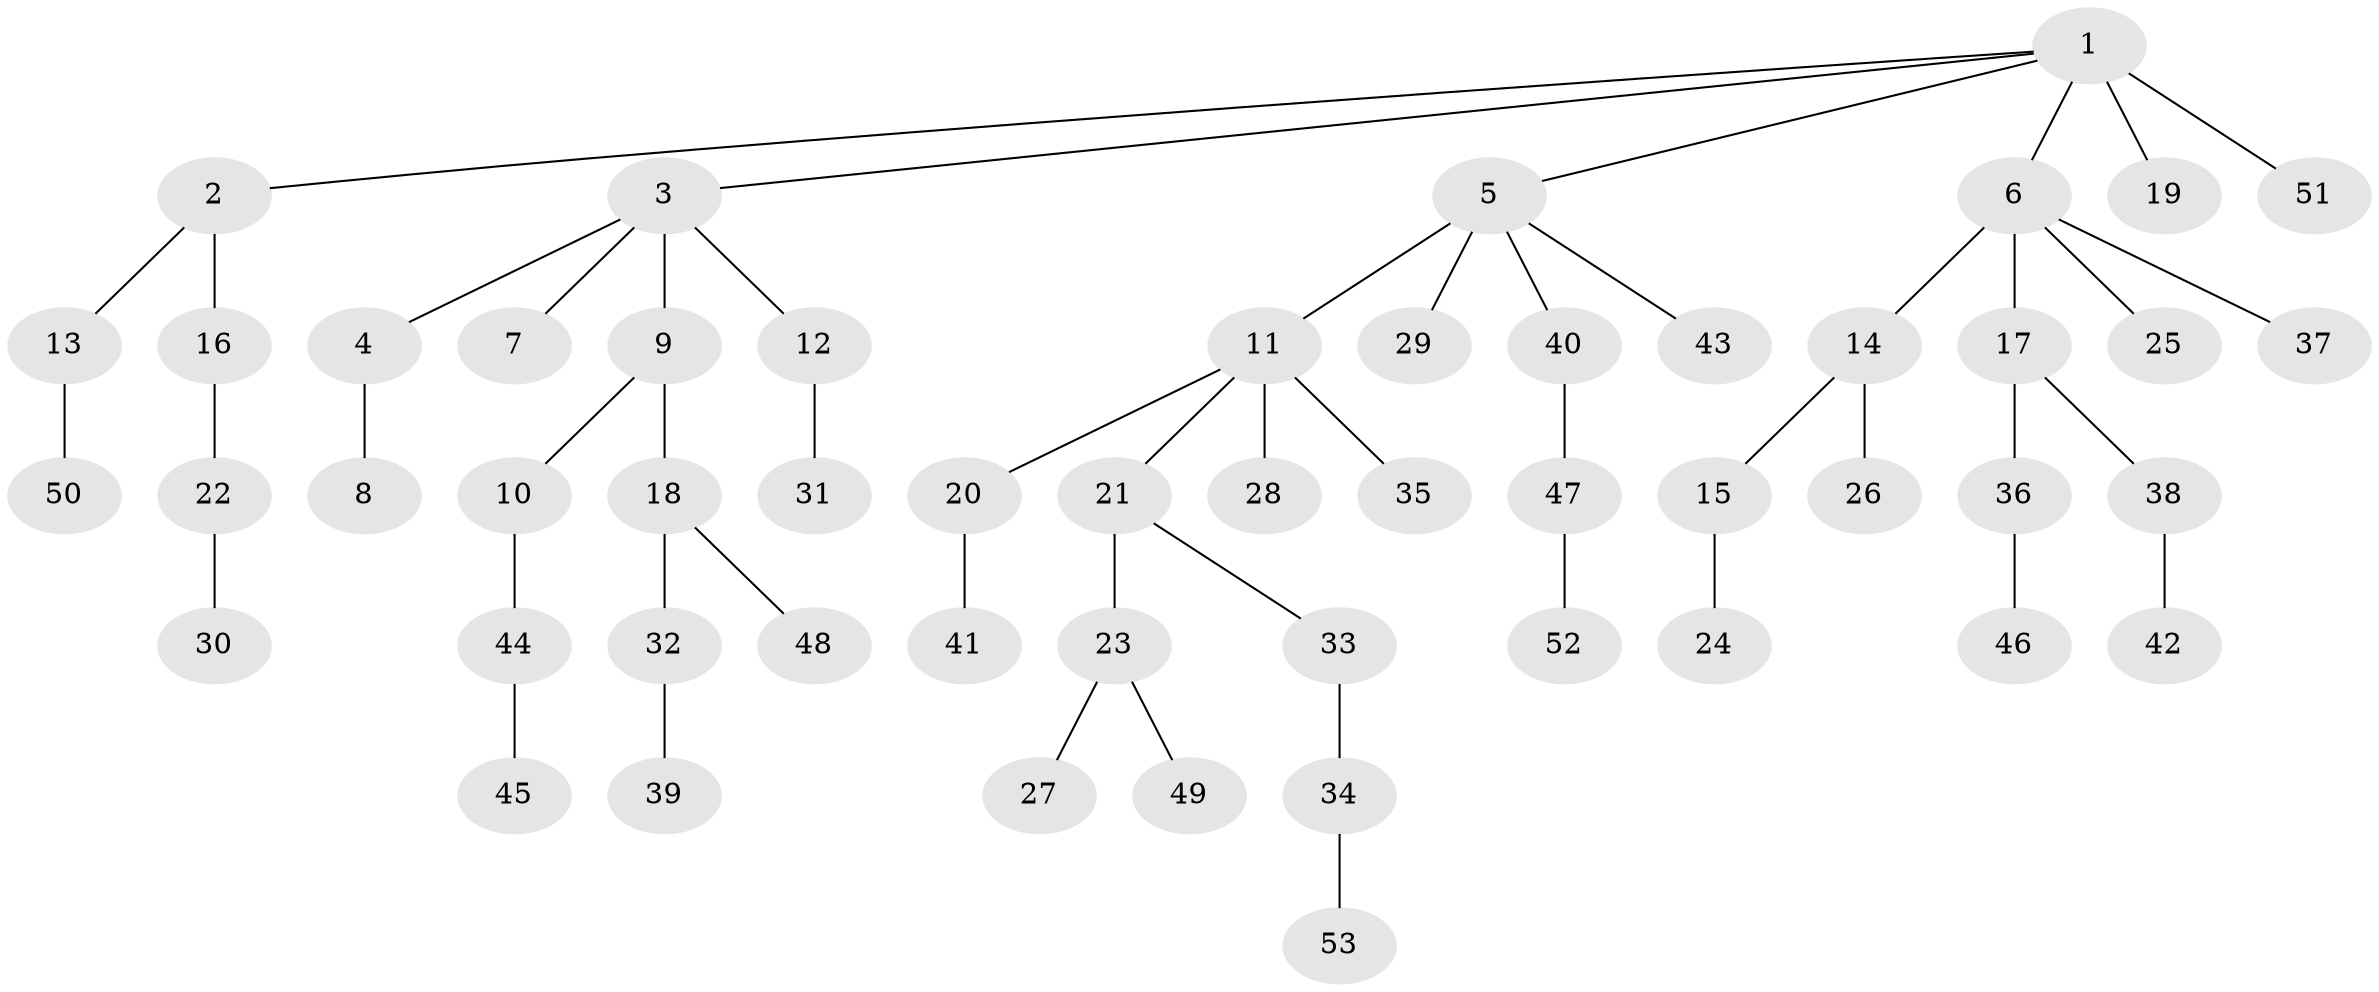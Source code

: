// original degree distribution, {9: 0.009900990099009901, 4: 0.04950495049504951, 6: 0.009900990099009901, 2: 0.26732673267326734, 5: 0.0297029702970297, 3: 0.15841584158415842, 1: 0.4752475247524752}
// Generated by graph-tools (version 1.1) at 2025/51/03/04/25 22:51:35]
// undirected, 53 vertices, 52 edges
graph export_dot {
  node [color=gray90,style=filled];
  1;
  2;
  3;
  4;
  5;
  6;
  7;
  8;
  9;
  10;
  11;
  12;
  13;
  14;
  15;
  16;
  17;
  18;
  19;
  20;
  21;
  22;
  23;
  24;
  25;
  26;
  27;
  28;
  29;
  30;
  31;
  32;
  33;
  34;
  35;
  36;
  37;
  38;
  39;
  40;
  41;
  42;
  43;
  44;
  45;
  46;
  47;
  48;
  49;
  50;
  51;
  52;
  53;
  1 -- 2 [weight=1.0];
  1 -- 3 [weight=1.0];
  1 -- 5 [weight=1.0];
  1 -- 6 [weight=1.0];
  1 -- 19 [weight=3.0];
  1 -- 51 [weight=1.0];
  2 -- 13 [weight=1.0];
  2 -- 16 [weight=1.0];
  3 -- 4 [weight=1.0];
  3 -- 7 [weight=1.0];
  3 -- 9 [weight=1.0];
  3 -- 12 [weight=1.0];
  4 -- 8 [weight=1.0];
  5 -- 11 [weight=1.0];
  5 -- 29 [weight=2.0];
  5 -- 40 [weight=1.0];
  5 -- 43 [weight=1.0];
  6 -- 14 [weight=1.0];
  6 -- 17 [weight=1.0];
  6 -- 25 [weight=1.0];
  6 -- 37 [weight=3.0];
  9 -- 10 [weight=1.0];
  9 -- 18 [weight=1.0];
  10 -- 44 [weight=1.0];
  11 -- 20 [weight=1.0];
  11 -- 21 [weight=1.0];
  11 -- 28 [weight=2.0];
  11 -- 35 [weight=1.0];
  12 -- 31 [weight=1.0];
  13 -- 50 [weight=2.0];
  14 -- 15 [weight=1.0];
  14 -- 26 [weight=1.0];
  15 -- 24 [weight=1.0];
  16 -- 22 [weight=1.0];
  17 -- 36 [weight=1.0];
  17 -- 38 [weight=1.0];
  18 -- 32 [weight=1.0];
  18 -- 48 [weight=1.0];
  20 -- 41 [weight=1.0];
  21 -- 23 [weight=1.0];
  21 -- 33 [weight=1.0];
  22 -- 30 [weight=1.0];
  23 -- 27 [weight=2.0];
  23 -- 49 [weight=1.0];
  32 -- 39 [weight=2.0];
  33 -- 34 [weight=1.0];
  34 -- 53 [weight=1.0];
  36 -- 46 [weight=1.0];
  38 -- 42 [weight=1.0];
  40 -- 47 [weight=1.0];
  44 -- 45 [weight=1.0];
  47 -- 52 [weight=1.0];
}
